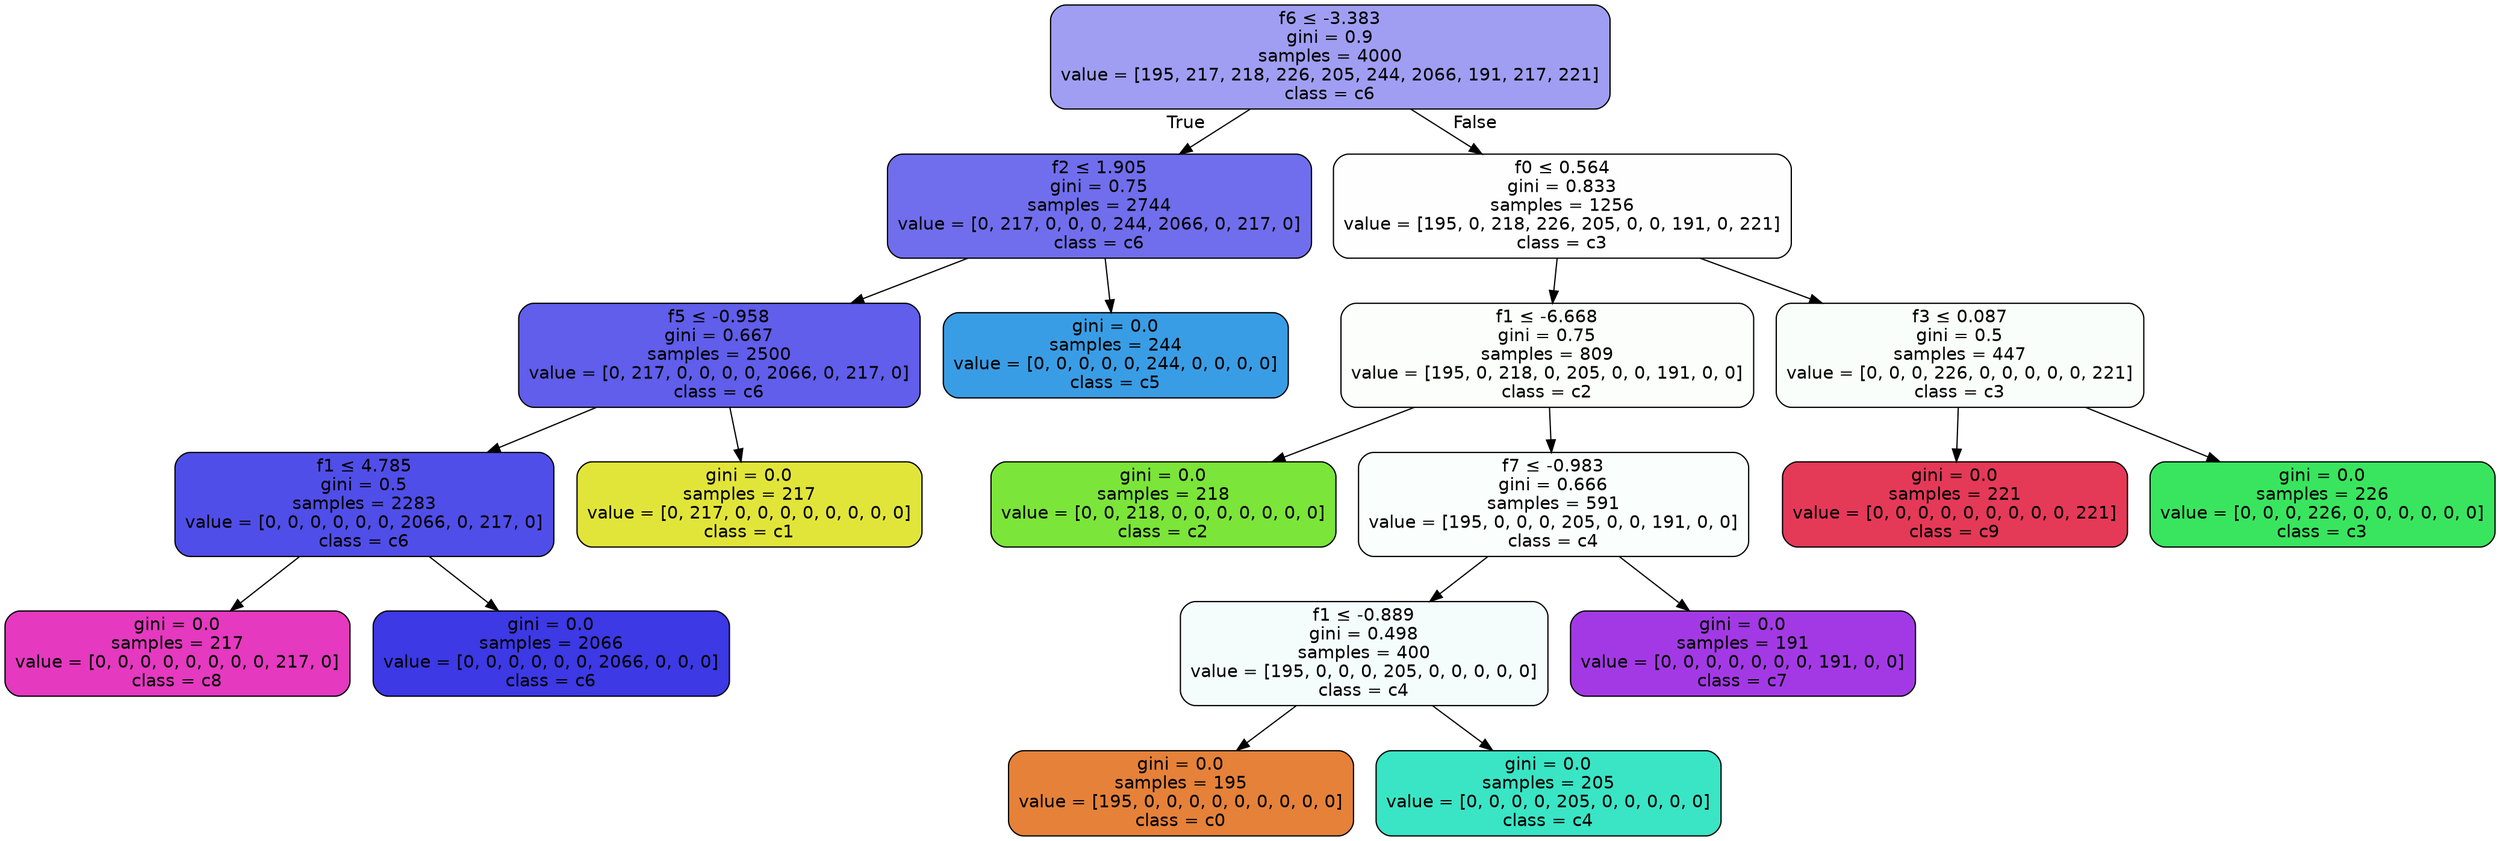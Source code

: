 digraph Tree {
node [shape=box, style="filled, rounded", color="black", fontname=helvetica] ;
edge [fontname=helvetica] ;
0 [label=<f6 &le; -3.383<br/>gini = 0.9<br/>samples = 4000<br/>value = [195, 217, 218, 226, 205, 244, 2066, 191, 217, 221]<br/>class = c6>, fillcolor="#3c39e57c"] ;
1 [label=<f2 &le; 1.905<br/>gini = 0.75<br/>samples = 2744<br/>value = [0, 217, 0, 0, 0, 244, 2066, 0, 217, 0]<br/>class = c6>, fillcolor="#3c39e5ba"] ;
0 -> 1 [labeldistance=2.5, labelangle=45, headlabel="True"] ;
2 [label=<f5 &le; -0.958<br/>gini = 0.667<br/>samples = 2500<br/>value = [0, 217, 0, 0, 0, 0, 2066, 0, 217, 0]<br/>class = c6>, fillcolor="#3c39e5cf"] ;
1 -> 2 ;
3 [label=<f1 &le; 4.785<br/>gini = 0.5<br/>samples = 2283<br/>value = [0, 0, 0, 0, 0, 0, 2066, 0, 217, 0]<br/>class = c6>, fillcolor="#3c39e5e4"] ;
2 -> 3 ;
4 [label=<gini = 0.0<br/>samples = 217<br/>value = [0, 0, 0, 0, 0, 0, 0, 0, 217, 0]<br/>class = c8>, fillcolor="#e539c0ff"] ;
3 -> 4 ;
5 [label=<gini = 0.0<br/>samples = 2066<br/>value = [0, 0, 0, 0, 0, 0, 2066, 0, 0, 0]<br/>class = c6>, fillcolor="#3c39e5ff"] ;
3 -> 5 ;
6 [label=<gini = 0.0<br/>samples = 217<br/>value = [0, 217, 0, 0, 0, 0, 0, 0, 0, 0]<br/>class = c1>, fillcolor="#e2e539ff"] ;
2 -> 6 ;
7 [label=<gini = 0.0<br/>samples = 244<br/>value = [0, 0, 0, 0, 0, 244, 0, 0, 0, 0]<br/>class = c5>, fillcolor="#399de5ff"] ;
1 -> 7 ;
8 [label=<f0 &le; 0.564<br/>gini = 0.833<br/>samples = 1256<br/>value = [195, 0, 218, 226, 205, 0, 0, 191, 0, 221]<br/>class = c3>, fillcolor="#39e55e01"] ;
0 -> 8 [labeldistance=2.5, labelangle=-45, headlabel="False"] ;
9 [label=<f1 &le; -6.668<br/>gini = 0.75<br/>samples = 809<br/>value = [195, 0, 218, 0, 205, 0, 0, 191, 0, 0]<br/>class = c2>, fillcolor="#7be53905"] ;
8 -> 9 ;
10 [label=<gini = 0.0<br/>samples = 218<br/>value = [0, 0, 218, 0, 0, 0, 0, 0, 0, 0]<br/>class = c2>, fillcolor="#7be539ff"] ;
9 -> 10 ;
11 [label=<f7 &le; -0.983<br/>gini = 0.666<br/>samples = 591<br/>value = [195, 0, 0, 0, 205, 0, 0, 191, 0, 0]<br/>class = c4>, fillcolor="#39e5c506"] ;
9 -> 11 ;
12 [label=<f1 &le; -0.889<br/>gini = 0.498<br/>samples = 400<br/>value = [195, 0, 0, 0, 205, 0, 0, 0, 0, 0]<br/>class = c4>, fillcolor="#39e5c50c"] ;
11 -> 12 ;
13 [label=<gini = 0.0<br/>samples = 195<br/>value = [195, 0, 0, 0, 0, 0, 0, 0, 0, 0]<br/>class = c0>, fillcolor="#e58139ff"] ;
12 -> 13 ;
14 [label=<gini = 0.0<br/>samples = 205<br/>value = [0, 0, 0, 0, 205, 0, 0, 0, 0, 0]<br/>class = c4>, fillcolor="#39e5c5ff"] ;
12 -> 14 ;
15 [label=<gini = 0.0<br/>samples = 191<br/>value = [0, 0, 0, 0, 0, 0, 0, 191, 0, 0]<br/>class = c7>, fillcolor="#a339e5ff"] ;
11 -> 15 ;
16 [label=<f3 &le; 0.087<br/>gini = 0.5<br/>samples = 447<br/>value = [0, 0, 0, 226, 0, 0, 0, 0, 0, 221]<br/>class = c3>, fillcolor="#39e55e06"] ;
8 -> 16 ;
17 [label=<gini = 0.0<br/>samples = 221<br/>value = [0, 0, 0, 0, 0, 0, 0, 0, 0, 221]<br/>class = c9>, fillcolor="#e53958ff"] ;
16 -> 17 ;
18 [label=<gini = 0.0<br/>samples = 226<br/>value = [0, 0, 0, 226, 0, 0, 0, 0, 0, 0]<br/>class = c3>, fillcolor="#39e55eff"] ;
16 -> 18 ;
}
